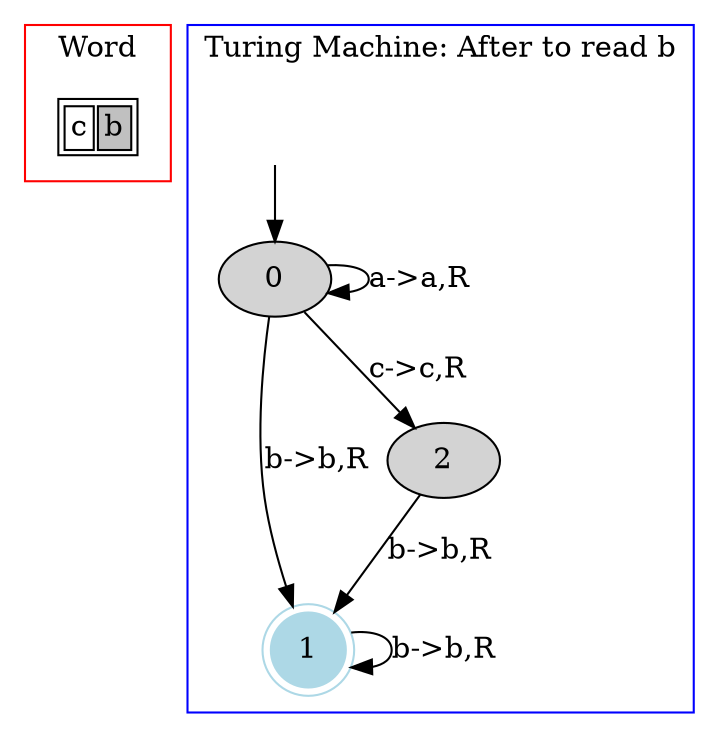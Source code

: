 digraph G {
	subgraph cluster_0 {
		node [shape=plaintext];

struct1 [label=<<TABLE>
<TR>
<TD><FONT>c</FONT></TD>
<TD BGCOLOR="gray"><FONT>b</FONT></TD>
</TR>
</TABLE>>];
label = "Word";
color=red;
}
	subgraph cluster_1 {
		node [style=filled];
		label = "Turing Machine: After to read b"
		color=blue;

		0;
		1 [shape="doublecircle",color="lightblue"];
		2;
		0->0[label="a->a,R"];
		0->1[label="b->b,R"];
		0->2[label="c->c,R"];
		1->1[label="b->b,R"];
		2->1[label="b->b,R"];
x [color=white, label=""];		x->0	}

}